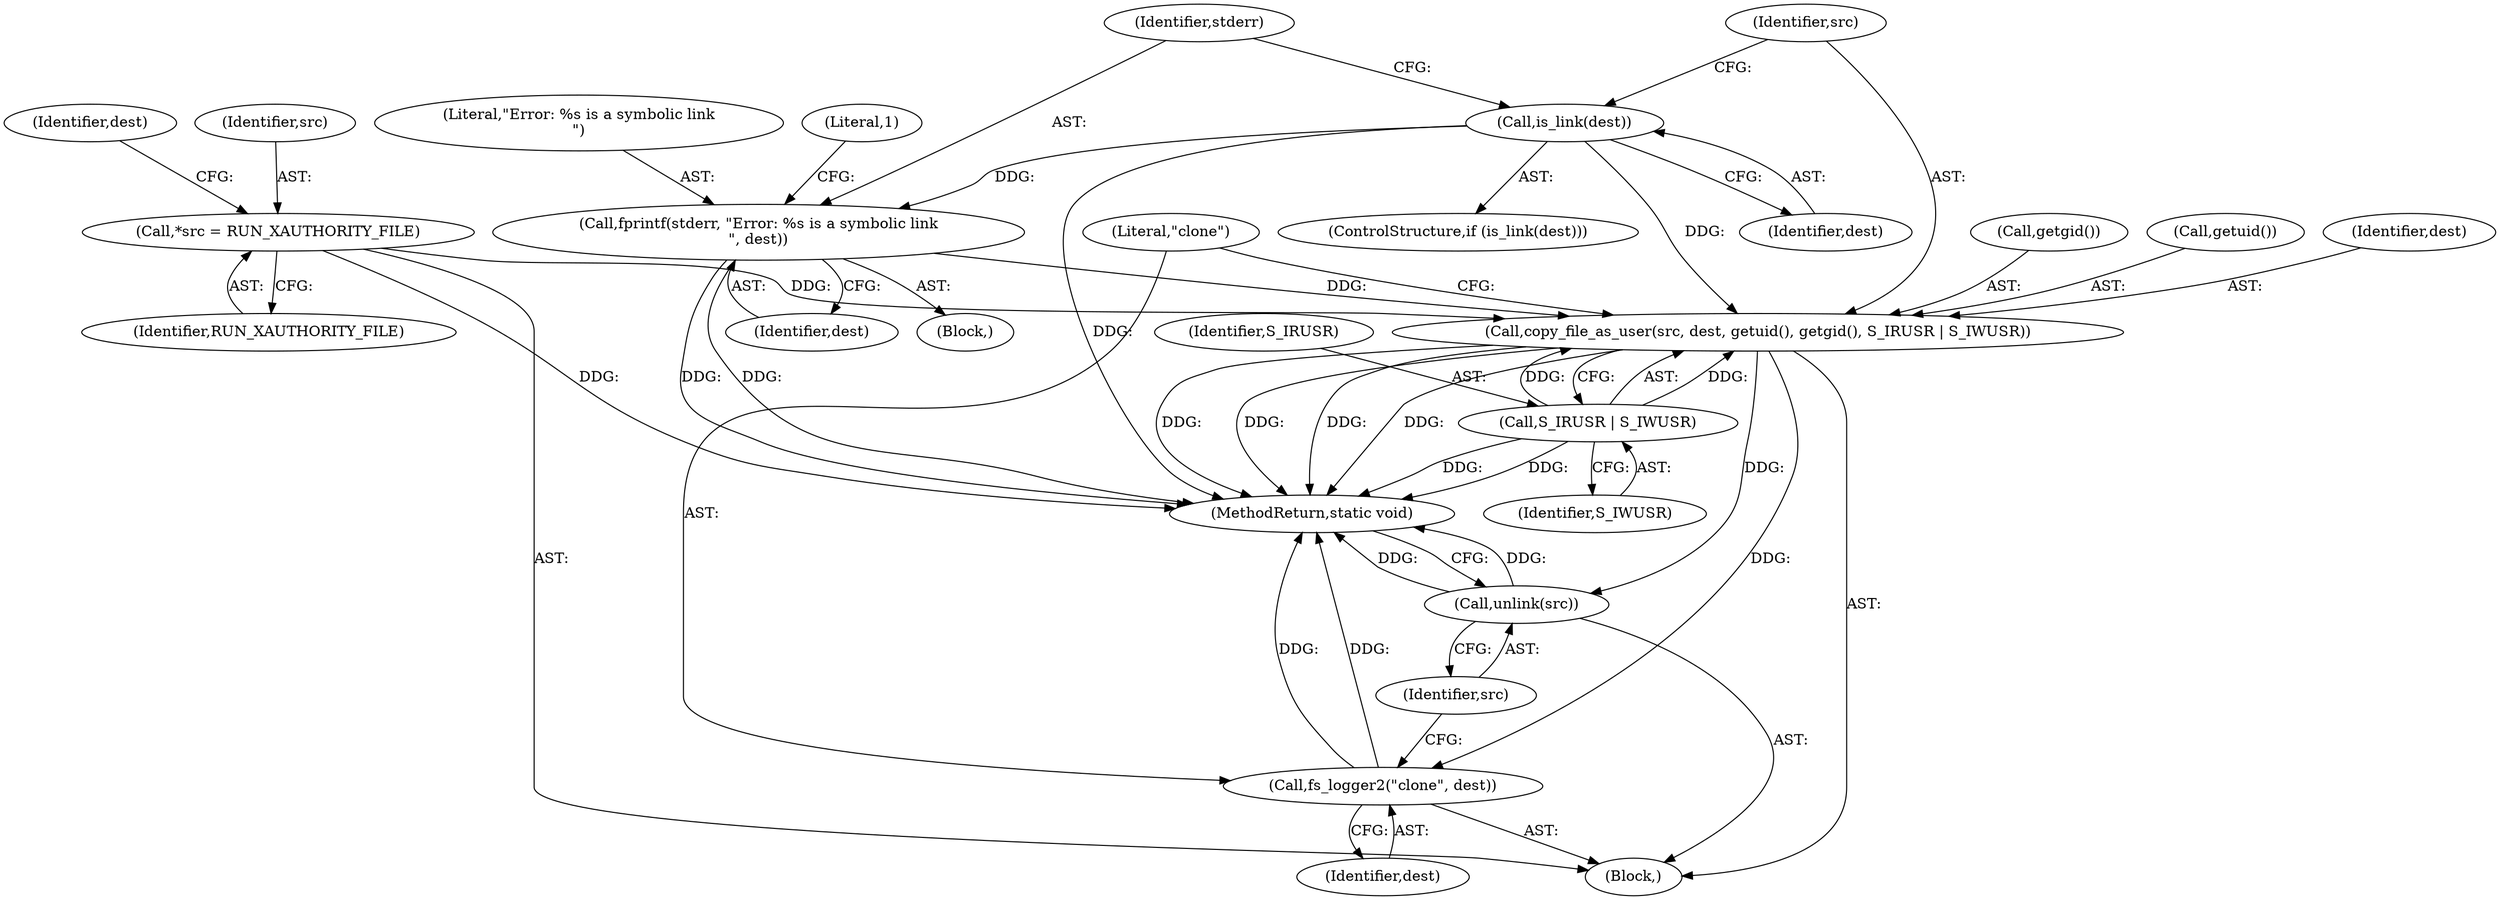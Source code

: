 digraph "0_firejail_b8a4ff9775318ca5e679183884a6a63f3da8f863_0@API" {
"1000131" [label="(Call,copy_file_as_user(src, dest, getuid(), getgid(), S_IRUSR | S_IWUSR))"];
"1000104" [label="(Call,*src = RUN_XAUTHORITY_FILE)"];
"1000122" [label="(Call,is_link(dest))"];
"1000125" [label="(Call,fprintf(stderr, \"Error: %s is a symbolic link\n\", dest))"];
"1000136" [label="(Call,S_IRUSR | S_IWUSR)"];
"1000139" [label="(Call,fs_logger2(\"clone\", dest))"];
"1000142" [label="(Call,unlink(src))"];
"1000135" [label="(Call,getgid())"];
"1000104" [label="(Call,*src = RUN_XAUTHORITY_FILE)"];
"1000138" [label="(Identifier,S_IWUSR)"];
"1000128" [label="(Identifier,dest)"];
"1000142" [label="(Call,unlink(src))"];
"1000127" [label="(Literal,\"Error: %s is a symbolic link\n\")"];
"1000132" [label="(Identifier,src)"];
"1000122" [label="(Call,is_link(dest))"];
"1000130" [label="(Literal,1)"];
"1000136" [label="(Call,S_IRUSR | S_IWUSR)"];
"1000125" [label="(Call,fprintf(stderr, \"Error: %s is a symbolic link\n\", dest))"];
"1000140" [label="(Literal,\"clone\")"];
"1000143" [label="(Identifier,src)"];
"1000134" [label="(Call,getuid())"];
"1000131" [label="(Call,copy_file_as_user(src, dest, getuid(), getgid(), S_IRUSR | S_IWUSR))"];
"1000121" [label="(ControlStructure,if (is_link(dest)))"];
"1000133" [label="(Identifier,dest)"];
"1000102" [label="(Block,)"];
"1000141" [label="(Identifier,dest)"];
"1000112" [label="(Identifier,dest)"];
"1000126" [label="(Identifier,stderr)"];
"1000105" [label="(Identifier,src)"];
"1000139" [label="(Call,fs_logger2(\"clone\", dest))"];
"1000106" [label="(Identifier,RUN_XAUTHORITY_FILE)"];
"1000144" [label="(MethodReturn,static void)"];
"1000137" [label="(Identifier,S_IRUSR)"];
"1000123" [label="(Identifier,dest)"];
"1000124" [label="(Block,)"];
"1000131" -> "1000102"  [label="AST: "];
"1000131" -> "1000136"  [label="CFG: "];
"1000132" -> "1000131"  [label="AST: "];
"1000133" -> "1000131"  [label="AST: "];
"1000134" -> "1000131"  [label="AST: "];
"1000135" -> "1000131"  [label="AST: "];
"1000136" -> "1000131"  [label="AST: "];
"1000140" -> "1000131"  [label="CFG: "];
"1000131" -> "1000144"  [label="DDG: "];
"1000131" -> "1000144"  [label="DDG: "];
"1000131" -> "1000144"  [label="DDG: "];
"1000131" -> "1000144"  [label="DDG: "];
"1000104" -> "1000131"  [label="DDG: "];
"1000122" -> "1000131"  [label="DDG: "];
"1000125" -> "1000131"  [label="DDG: "];
"1000136" -> "1000131"  [label="DDG: "];
"1000136" -> "1000131"  [label="DDG: "];
"1000131" -> "1000139"  [label="DDG: "];
"1000131" -> "1000142"  [label="DDG: "];
"1000104" -> "1000102"  [label="AST: "];
"1000104" -> "1000106"  [label="CFG: "];
"1000105" -> "1000104"  [label="AST: "];
"1000106" -> "1000104"  [label="AST: "];
"1000112" -> "1000104"  [label="CFG: "];
"1000104" -> "1000144"  [label="DDG: "];
"1000122" -> "1000121"  [label="AST: "];
"1000122" -> "1000123"  [label="CFG: "];
"1000123" -> "1000122"  [label="AST: "];
"1000126" -> "1000122"  [label="CFG: "];
"1000132" -> "1000122"  [label="CFG: "];
"1000122" -> "1000144"  [label="DDG: "];
"1000122" -> "1000125"  [label="DDG: "];
"1000125" -> "1000124"  [label="AST: "];
"1000125" -> "1000128"  [label="CFG: "];
"1000126" -> "1000125"  [label="AST: "];
"1000127" -> "1000125"  [label="AST: "];
"1000128" -> "1000125"  [label="AST: "];
"1000130" -> "1000125"  [label="CFG: "];
"1000125" -> "1000144"  [label="DDG: "];
"1000125" -> "1000144"  [label="DDG: "];
"1000136" -> "1000138"  [label="CFG: "];
"1000137" -> "1000136"  [label="AST: "];
"1000138" -> "1000136"  [label="AST: "];
"1000136" -> "1000144"  [label="DDG: "];
"1000136" -> "1000144"  [label="DDG: "];
"1000139" -> "1000102"  [label="AST: "];
"1000139" -> "1000141"  [label="CFG: "];
"1000140" -> "1000139"  [label="AST: "];
"1000141" -> "1000139"  [label="AST: "];
"1000143" -> "1000139"  [label="CFG: "];
"1000139" -> "1000144"  [label="DDG: "];
"1000139" -> "1000144"  [label="DDG: "];
"1000142" -> "1000102"  [label="AST: "];
"1000142" -> "1000143"  [label="CFG: "];
"1000143" -> "1000142"  [label="AST: "];
"1000144" -> "1000142"  [label="CFG: "];
"1000142" -> "1000144"  [label="DDG: "];
"1000142" -> "1000144"  [label="DDG: "];
}
